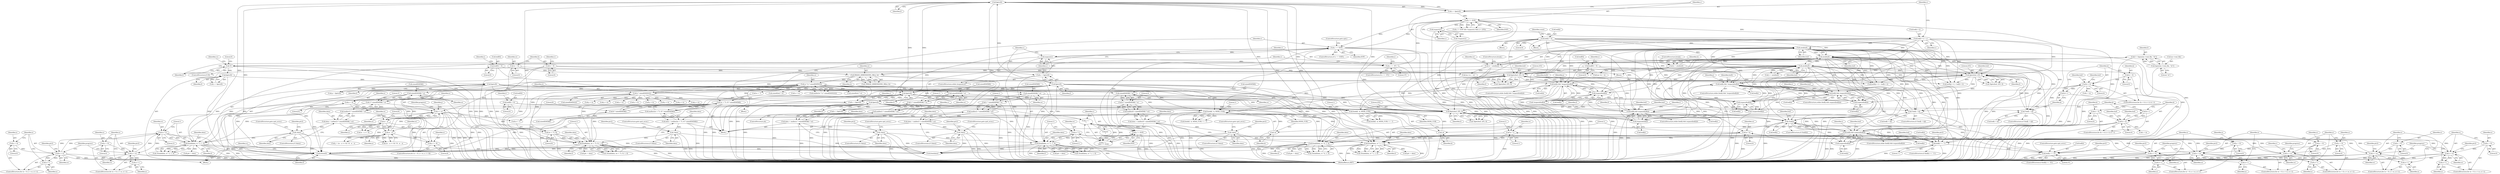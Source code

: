 digraph "0_enlightment_c21beaf1780cf3ca291735ae7d58a3dde63277a2@API" {
"1001766" [label="(Call,fclose(f))"];
"1000864" [label="(Call,fgets(buf, 255, f))"];
"1000309" [label="(Call,atoi(buf))"];
"1000283" [label="(Call,buf[i++] = c)"];
"1000277" [label="(Call,isspace(c))"];
"1000272" [label="(Call,c != EOF)"];
"1000289" [label="(Call,c = fgetc(f))"];
"1000291" [label="(Call,fgetc(f))"];
"1000233" [label="(Call,fgetc(f))"];
"1000255" [label="(Call,fgetc(f))"];
"1000245" [label="(Call,fgetc(f))"];
"1000201" [label="(Call,fgetc(f))"];
"1000192" [label="(Call,fgetc(f))"];
"1000183" [label="(Call,!f)"];
"1000175" [label="(Call,f = fopen(im->real_file, \"rb\"))"];
"1000177" [label="(Call,fopen(im->real_file, \"rb\"))"];
"1000248" [label="(Call,c == '#')"];
"1000241" [label="(Call,isspace(c))"];
"1000236" [label="(Call,c == EOF)"];
"1000231" [label="(Call,c = fgetc(f))"];
"1000261" [label="(Call,c != EOF)"];
"1000258" [label="(Call,c != '\n')"];
"1000253" [label="(Call,c = fgetc(f))"];
"1000243" [label="(Call,c = fgetc(f))"];
"1000315" [label="(Call,atoi(buf))"];
"1000296" [label="(Call,buf[i] = 0)"];
"1000321" [label="(Call,atoi(buf))"];
"1000885" [label="(Call,buf[i] && !isspace(buf[i]))"];
"1000890" [label="(Call,isspace(buf[i]))"];
"1000874" [label="(Call,buf[i] && isspace(buf[i]))"];
"1000878" [label="(Call,isspace(buf[i]))"];
"1000889" [label="(Call,!isspace(buf[i]))"];
"1000846" [label="(Call,!buf[i + k])"];
"1000796" [label="(Call,buf[0] = 0)"];
"1000856" [label="(Call,fseek(f, -k, SEEK_CUR))"];
"1000858" [label="(Call,-k)"];
"1000839" [label="(Call,k < 4)"];
"1000842" [label="(Call,k++)"];
"1000836" [label="(Call,k = 0)"];
"1001324" [label="(Call,fread(data, w * 3, 1, f))"];
"1001304" [label="(Call,!data)"];
"1001294" [label="(Call,data = malloc(3 * sizeof(DATA8) * w))"];
"1001296" [label="(Call,malloc(3 * sizeof(DATA8) * w))"];
"1001297" [label="(Call,3 * sizeof(DATA8) * w)"];
"1001299" [label="(Call,sizeof(DATA8) * w)"];
"1000427" [label="(Call,w * h * sizeof(DATA32))"];
"1000345" [label="(Call,IMAGE_DIMENSIONS_OK(w, h))"];
"1000149" [label="(Call,w = 0)"];
"1000307" [label="(Call,w = atoi(buf))"];
"1000153" [label="(Call,h = 0)"];
"1000313" [label="(Call,h = atoi(buf))"];
"1000429" [label="(Call,h * sizeof(DATA32))"];
"1001326" [label="(Call,w * 3)"];
"1001385" [label="(Call,x < w)"];
"1001382" [label="(Call,x = 0)"];
"1001388" [label="(Call,x++)"];
"1001348" [label="(Call,x < w)"];
"1001351" [label="(Call,x++)"];
"1001345" [label="(Call,x = 0)"];
"1001065" [label="(Call,fread(data, (w + 7) / 8, 1, f))"];
"1001045" [label="(Call,!data)"];
"1001033" [label="(Call,data = malloc((w + 7) / 8 * sizeof(DATA8)))"];
"1001035" [label="(Call,malloc((w + 7) / 8 * sizeof(DATA8)))"];
"1001036" [label="(Call,(w + 7) / 8 * sizeof(DATA8))"];
"1001040" [label="(Call,8 * sizeof(DATA8))"];
"1001067" [label="(Call,(w + 7) / 8)"];
"1001082" [label="(Call,x < w)"];
"1001079" [label="(Call,x = 0)"];
"1001085" [label="(Call,x += 8)"];
"1001098" [label="(Call,w - x)"];
"1001093" [label="(Call,w - x)"];
"1000477" [label="(Call,fgets(buf, 255, f))"];
"1000470" [label="(Call,!buf[i])"];
"1000513" [label="(Call,buf[i] == '0')"];
"1000502" [label="(Call,buf[i] == '1')"];
"1000486" [label="(Call,buf[i] && isspace(buf[i]))"];
"1000490" [label="(Call,isspace(buf[i]))"];
"1000443" [label="(Call,buf[0] = 0)"];
"1001177" [label="(Call,fread(data, w * 1, 1, f))"];
"1001157" [label="(Call,!data)"];
"1001147" [label="(Call,data = malloc(1 * sizeof(DATA8) * w))"];
"1001149" [label="(Call,malloc(1 * sizeof(DATA8) * w))"];
"1001150" [label="(Call,1 * sizeof(DATA8) * w)"];
"1001152" [label="(Call,sizeof(DATA8) * w)"];
"1001179" [label="(Call,w * 1)"];
"1001237" [label="(Call,x < w)"];
"1001240" [label="(Call,x++)"];
"1001234" [label="(Call,x = 0)"];
"1001201" [label="(Call,x < w)"];
"1001198" [label="(Call,x = 0)"];
"1001204" [label="(Call,x++)"];
"1001473" [label="(Call,fread(data, w * 1, 1, f))"];
"1001453" [label="(Call,!data)"];
"1001443" [label="(Call,data = malloc(1 * sizeof(DATA8) * w))"];
"1001445" [label="(Call,malloc(1 * sizeof(DATA8) * w))"];
"1001446" [label="(Call,1 * sizeof(DATA8) * w)"];
"1001448" [label="(Call,sizeof(DATA8) * w)"];
"1001475" [label="(Call,w * 1)"];
"1001488" [label="(Call,x < w)"];
"1001491" [label="(Call,x++)"];
"1001485" [label="(Call,x = 0)"];
"1001616" [label="(Call,fread(data, w * 4, 1, f))"];
"1001596" [label="(Call,!data)"];
"1001586" [label="(Call,data = malloc(4 * sizeof(DATA8) * w))"];
"1001588" [label="(Call,malloc(4 * sizeof(DATA8) * w))"];
"1001589" [label="(Call,4 * sizeof(DATA8) * w)"];
"1001591" [label="(Call,sizeof(DATA8) * w)"];
"1001618" [label="(Call,w * 4)"];
"1001681" [label="(Call,x < w)"];
"1001678" [label="(Call,x = 0)"];
"1001684" [label="(Call,x++)"];
"1001640" [label="(Call,x < w)"];
"1001637" [label="(Call,x = 0)"];
"1001643" [label="(Call,x++)"];
"1000616" [label="(Call,fgets(buf, 255, f))"];
"1000637" [label="(Call,buf[i] && !isspace(buf[i]))"];
"1000626" [label="(Call,buf[i] && isspace(buf[i]))"];
"1000630" [label="(Call,isspace(buf[i]))"];
"1000641" [label="(Call,!isspace(buf[i]))"];
"1000642" [label="(Call,isspace(buf[i]))"];
"1000598" [label="(Call,!buf[i + k])"];
"1000554" [label="(Call,buf[0] = 0)"];
"1000608" [label="(Call,fseek(f, -k, SEEK_CUR))"];
"1000610" [label="(Call,-k)"];
"1000591" [label="(Call,k < 4)"];
"1000588" [label="(Call,k = 0)"];
"1000594" [label="(Call,k++)"];
"1000890" [label="(Call,isspace(buf[i]))"];
"1000896" [label="(Identifier,buf2)"];
"1001057" [label="(Call,y < h)"];
"1000273" [label="(Identifier,c)"];
"1001086" [label="(Identifier,x)"];
"1001245" [label="(Identifier,ptr2)"];
"1001498" [label="(Identifier,r)"];
"1000310" [label="(Identifier,buf)"];
"1001595" [label="(ControlStructure,if (!data))"];
"1000149" [label="(Call,w = 0)"];
"1000843" [label="(Identifier,k)"];
"1000616" [label="(Call,fgets(buf, 255, f))"];
"1000849" [label="(Call,i + k)"];
"1001239" [label="(Identifier,w)"];
"1001485" [label="(Call,x = 0)"];
"1001763" [label="(Call,free(data))"];
"1001597" [label="(Identifier,data)"];
"1001044" [label="(ControlStructure,if (!data))"];
"1000244" [label="(Identifier,c)"];
"1001598" [label="(ControlStructure,goto quit_error;)"];
"1001455" [label="(ControlStructure,goto quit_error;)"];
"1001327" [label="(Identifier,w)"];
"1000190" [label="(Call,c = fgetc(f))"];
"1001770" [label="(MethodReturn,RET)"];
"1000883" [label="(Identifier,i)"];
"1001637" [label="(Call,x = 0)"];
"1001641" [label="(Identifier,x)"];
"1001449" [label="(Call,sizeof(DATA8))"];
"1000201" [label="(Call,fgetc(f))"];
"1001332" [label="(Call,ptr = data)"];
"1000800" [label="(Literal,0)"];
"1001185" [label="(Call,ptr = data)"];
"1000797" [label="(Call,buf[0])"];
"1000193" [label="(Identifier,f)"];
"1001233" [label="(ControlStructure,for (x = 0; x < w; x++))"];
"1001209" [label="(Identifier,ptr2)"];
"1001386" [label="(Identifier,x)"];
"1001236" [label="(Literal,0)"];
"1001347" [label="(Literal,0)"];
"1001075" [label="(Call,ptr = data)"];
"1000242" [label="(Identifier,c)"];
"1001299" [label="(Call,sizeof(DATA8) * w)"];
"1001078" [label="(ControlStructure,for (x = 0; x < w; x += 8))"];
"1001305" [label="(Identifier,data)"];
"1001093" [label="(Call,w - x)"];
"1001326" [label="(Call,w * 3)"];
"1001769" [label="(Identifier,rc)"];
"1000863" [label="(Call,!fgets(buf, 255, f))"];
"1001618" [label="(Call,w * 4)"];
"1001071" [label="(Literal,8)"];
"1000858" [label="(Call,-k)"];
"1001588" [label="(Call,malloc(4 * sizeof(DATA8) * w))"];
"1001202" [label="(Identifier,x)"];
"1001443" [label="(Call,data = malloc(1 * sizeof(DATA8) * w))"];
"1000254" [label="(Identifier,c)"];
"1000233" [label="(Call,fgetc(f))"];
"1001064" [label="(Call,!fread(data, (w + 7) / 8, 1, f))"];
"1001294" [label="(Call,data = malloc(3 * sizeof(DATA8) * w))"];
"1000886" [label="(Call,buf[i])"];
"1000295" [label="(Block,)"];
"1000874" [label="(Call,buf[i] && isspace(buf[i]))"];
"1001615" [label="(Call,!fread(data, w * 4, 1, f))"];
"1000628" [label="(Identifier,buf)"];
"1000841" [label="(Literal,4)"];
"1000316" [label="(Identifier,buf)"];
"1000569" [label="(Call,y < h)"];
"1001037" [label="(Call,w + 7)"];
"1000232" [label="(Identifier,c)"];
"1000607" [label="(Call,fseek(f, -k, SEEK_CUR) == -1)"];
"1001382" [label="(Call,x = 0)"];
"1001487" [label="(Literal,0)"];
"1000846" [label="(Call,!buf[i + k])"];
"1000648" [label="(Identifier,buf2)"];
"1000259" [label="(Identifier,c)"];
"1001234" [label="(Call,x = 0)"];
"1000283" [label="(Call,buf[i++] = c)"];
"1000175" [label="(Call,f = fopen(im->real_file, \"rb\"))"];
"1000346" [label="(Identifier,w)"];
"1000599" [label="(Call,buf[i + k])"];
"1000319" [label="(Call,v = atoi(buf))"];
"1001345" [label="(Call,x = 0)"];
"1000311" [label="(ControlStructure,break;)"];
"1000594" [label="(Call,k++)"];
"1000523" [label="(ControlStructure,goto quit_error;)"];
"1000590" [label="(Literal,0)"];
"1000842" [label="(Call,k++)"];
"1001079" [label="(Call,x = 0)"];
"1001155" [label="(Identifier,w)"];
"1000608" [label="(Call,fseek(f, -k, SEEK_CUR))"];
"1001573" [label="(Identifier,progress)"];
"1000887" [label="(Identifier,buf)"];
"1001684" [label="(Call,x++)"];
"1000289" [label="(Call,c = fgetc(f))"];
"1001451" [label="(Identifier,w)"];
"1000184" [label="(Identifier,f)"];
"1001344" [label="(ControlStructure,for (x = 0; x < w; x++))"];
"1001083" [label="(Identifier,x)"];
"1001589" [label="(Call,4 * sizeof(DATA8) * w)"];
"1000297" [label="(Call,buf[i])"];
"1001087" [label="(Literal,8)"];
"1001204" [label="(Call,x++)"];
"1000430" [label="(Identifier,h)"];
"1001356" [label="(Identifier,ptr2)"];
"1000308" [label="(Identifier,w)"];
"1001682" [label="(Identifier,x)"];
"1000554" [label="(Call,buf[0] = 0)"];
"1000443" [label="(Call,buf[0] = 0)"];
"1001592" [label="(Call,sizeof(DATA8))"];
"1000487" [label="(Call,buf[i])"];
"1000611" [label="(Identifier,k)"];
"1001683" [label="(Identifier,w)"];
"1001183" [label="(Identifier,f)"];
"1000276" [label="(Call,!isspace(c))"];
"1000284" [label="(Call,buf[i++])"];
"1001445" [label="(Call,malloc(1 * sizeof(DATA8) * w))"];
"1000873" [label="(ControlStructure,while (buf[i] && isspace(buf[i])))"];
"1000601" [label="(Call,i + k)"];
"1001295" [label="(Identifier,data)"];
"1001303" [label="(ControlStructure,if (!data))"];
"1001388" [label="(Call,x++)"];
"1000490" [label="(Call,isspace(buf[i]))"];
"1000245" [label="(Call,fgetc(f))"];
"1000646" [label="(Call,buf2[j++] = buf[i++])"];
"1000835" [label="(ControlStructure,for (k = 0; k < 4; k++))"];
"1001622" [label="(Identifier,f)"];
"1001346" [label="(Identifier,x)"];
"1000258" [label="(Call,c != '\n')"];
"1001349" [label="(Identifier,x)"];
"1001644" [label="(Identifier,x)"];
"1000637" [label="(Call,buf[i] && !isspace(buf[i]))"];
"1001049" [label="(Identifier,ptr2)"];
"1000837" [label="(Identifier,k)"];
"1000246" [label="(Identifier,f)"];
"1000178" [label="(Call,im->real_file)"];
"1001096" [label="(Literal,8)"];
"1000271" [label="(Call,c != EOF && !isspace(c) && (i < 255))"];
"1000612" [label="(Identifier,SEEK_CUR)"];
"1000338" [label="(Call,im->h = h)"];
"1001444" [label="(Identifier,data)"];
"1000300" [label="(Literal,0)"];
"1000449" [label="(Identifier,i)"];
"1000845" [label="(ControlStructure,if (!buf[i + k]))"];
"1000261" [label="(Call,c != EOF)"];
"1000455" [label="(Call,y < h)"];
"1001156" [label="(ControlStructure,if (!data))"];
"1000875" [label="(Call,buf[i])"];
"1001099" [label="(Identifier,w)"];
"1000593" [label="(Literal,4)"];
"1000296" [label="(Call,buf[i] = 0)"];
"1001094" [label="(Identifier,w)"];
"1001680" [label="(Literal,0)"];
"1000429" [label="(Call,h * sizeof(DATA32))"];
"1001616" [label="(Call,fread(data, w * 4, 1, f))"];
"1001636" [label="(ControlStructure,for (x = 0; x < w; x++))"];
"1001169" [label="(Call,y < h)"];
"1001383" [label="(Identifier,x)"];
"1000796" [label="(Call,buf[0] = 0)"];
"1001619" [label="(Identifier,w)"];
"1000134" [label="(Block,)"];
"1001035" [label="(Call,malloc((w + 7) / 8 * sizeof(DATA8)))"];
"1000591" [label="(Call,k < 4)"];
"1000502" [label="(Call,buf[i] == '1')"];
"1000234" [label="(Identifier,f)"];
"1001389" [label="(Identifier,x)"];
"1001240" [label="(Call,x++)"];
"1000485" [label="(ControlStructure,while (buf[i] && isspace(buf[i])))"];
"1001323" [label="(Call,!fread(data, w * 3, 1, f))"];
"1000288" [label="(Identifier,c)"];
"1000514" [label="(Call,buf[i])"];
"1001098" [label="(Call,w - x)"];
"1000840" [label="(Identifier,k)"];
"1001153" [label="(Call,sizeof(DATA8))"];
"1001475" [label="(Call,w * 1)"];
"1000859" [label="(Identifier,k)"];
"1000615" [label="(Call,!fgets(buf, 255, f))"];
"1000625" [label="(ControlStructure,while (buf[i] && isspace(buf[i])))"];
"1001481" [label="(Call,ptr = data)"];
"1001328" [label="(Literal,3)"];
"1000471" [label="(Call,buf[i])"];
"1001134" [label="(Identifier,progress)"];
"1001068" [label="(Call,w + 7)"];
"1001621" [label="(Literal,1)"];
"1000150" [label="(Identifier,w)"];
"1001681" [label="(Call,x < w)"];
"1001465" [label="(Call,y < h)"];
"1001302" [label="(Identifier,w)"];
"1001297" [label="(Call,3 * sizeof(DATA8) * w)"];
"1000255" [label="(Call,fgetc(f))"];
"1001150" [label="(Call,1 * sizeof(DATA8) * w)"];
"1000630" [label="(Call,isspace(buf[i]))"];
"1000231" [label="(Call,c = fgetc(f))"];
"1000158" [label="(Identifier,v)"];
"1001591" [label="(Call,sizeof(DATA8) * w)"];
"1001237" [label="(Call,x < w)"];
"1000635" [label="(Identifier,i)"];
"1000506" [label="(Literal,'1')"];
"1001178" [label="(Identifier,data)"];
"1000262" [label="(Identifier,c)"];
"1001046" [label="(Identifier,data)"];
"1000517" [label="(Literal,'0')"];
"1000476" [label="(Call,!fgets(buf, 255, f))"];
"1001152" [label="(Call,sizeof(DATA8) * w)"];
"1000889" [label="(Call,!isspace(buf[i]))"];
"1000313" [label="(Call,h = atoi(buf))"];
"1000282" [label="(Block,)"];
"1001474" [label="(Identifier,data)"];
"1001199" [label="(Identifier,x)"];
"1000619" [label="(Identifier,f)"];
"1001177" [label="(Call,fread(data, w * 1, 1, f))"];
"1000788" [label="(Call,sizeof(int) * w)"];
"1000491" [label="(Call,buf[i])"];
"1000641" [label="(Call,!isspace(buf[i]))"];
"1000151" [label="(Literal,0)"];
"1001486" [label="(Identifier,x)"];
"1001151" [label="(Literal,1)"];
"1001734" [label="(Identifier,progress)"];
"1001316" [label="(Call,y < h)"];
"1000836" [label="(Call,k = 0)"];
"1001081" [label="(Literal,0)"];
"1000618" [label="(Literal,255)"];
"1000643" [label="(Call,buf[i])"];
"1000838" [label="(Literal,0)"];
"1000588" [label="(Call,k = 0)"];
"1001041" [label="(Literal,8)"];
"1000292" [label="(Identifier,f)"];
"1000848" [label="(Identifier,buf)"];
"1001430" [label="(Identifier,progress)"];
"1000250" [label="(Literal,'#')"];
"1000614" [label="(Literal,1)"];
"1000592" [label="(Identifier,k)"];
"1000503" [label="(Call,buf[i])"];
"1001238" [label="(Identifier,x)"];
"1001147" [label="(Call,data = malloc(1 * sizeof(DATA8) * w))"];
"1001479" [label="(Identifier,f)"];
"1000252" [label="(ControlStructure,do)"];
"1000230" [label="(Block,)"];
"1000486" [label="(Call,buf[i] && isspace(buf[i]))"];
"1001296" [label="(Call,malloc(3 * sizeof(DATA8) * w))"];
"1001159" [label="(ControlStructure,goto quit_error;)"];
"1001587" [label="(Identifier,data)"];
"1000631" [label="(Call,buf[i])"];
"1000317" [label="(ControlStructure,break;)"];
"1000811" [label="(Call,y < h)"];
"1000427" [label="(Call,w * h * sizeof(DATA32))"];
"1000253" [label="(Call,c = fgetc(f))"];
"1001203" [label="(Identifier,w)"];
"1000656" [label="(Identifier,j)"];
"1001492" [label="(Identifier,x)"];
"1000235" [label="(ControlStructure,if (c == EOF))"];
"1000867" [label="(Identifier,f)"];
"1001158" [label="(Identifier,data)"];
"1000307" [label="(Call,w = atoi(buf))"];
"1001092" [label="(Call,w - x >= 8)"];
"1000291" [label="(Call,fgetc(f))"];
"1001352" [label="(Identifier,x)"];
"1001639" [label="(Literal,0)"];
"1001235" [label="(Identifier,x)"];
"1001176" [label="(Call,!fread(data, w * 1, 1, f))"];
"1000802" [label="(Identifier,i)"];
"1001085" [label="(Call,x += 8)"];
"1001200" [label="(Literal,0)"];
"1000891" [label="(Call,buf[i])"];
"1001036" [label="(Call,(w + 7) / 8 * sizeof(DATA8))"];
"1000598" [label="(Call,!buf[i + k])"];
"1000155" [label="(Literal,0)"];
"1001488" [label="(Call,x < w)"];
"1000302" [label="(Identifier,count)"];
"1000186" [label="(Literal,0)"];
"1000857" [label="(Identifier,f)"];
"1001205" [label="(Identifier,x)"];
"1000513" [label="(Call,buf[i] == '0')"];
"1001198" [label="(Call,x = 0)"];
"1001149" [label="(Call,malloc(1 * sizeof(DATA8) * w))"];
"1000642" [label="(Call,isspace(buf[i]))"];
"1000248" [label="(Call,c == '#')"];
"1000465" [label="(Call,x < w)"];
"1000520" [label="(Identifier,ptr2)"];
"1001090" [label="(Identifier,j)"];
"1001685" [label="(Identifier,x)"];
"1001329" [label="(Literal,1)"];
"1000154" [label="(Identifier,h)"];
"1000315" [label="(Call,atoi(buf))"];
"1001638" [label="(Identifier,x)"];
"1000241" [label="(Call,isspace(c))"];
"1001454" [label="(Identifier,data)"];
"1000847" [label="(Call,buf[i + k])"];
"1001348" [label="(Call,x < w)"];
"1001308" [label="(Identifier,ptr2)"];
"1000428" [label="(Identifier,w)"];
"1001476" [label="(Identifier,w)"];
"1001477" [label="(Literal,1)"];
"1000638" [label="(Call,buf[i])"];
"1001306" [label="(ControlStructure,goto quit_error;)"];
"1001642" [label="(Identifier,w)"];
"1001095" [label="(Identifier,x)"];
"1000247" [label="(ControlStructure,if (c == '#'))"];
"1001148" [label="(Identifier,data)"];
"1000431" [label="(Call,sizeof(DATA32))"];
"1001157" [label="(Call,!data)"];
"1001181" [label="(Literal,1)"];
"1001300" [label="(Call,sizeof(DATA8))"];
"1000277" [label="(Call,isspace(c))"];
"1001084" [label="(Identifier,w)"];
"1000345" [label="(Call,IMAGE_DIMENSIONS_OK(w, h))"];
"1001457" [label="(Identifier,ptr2)"];
"1000290" [label="(Identifier,c)"];
"1000314" [label="(Identifier,h)"];
"1001073" [label="(Identifier,f)"];
"1000904" [label="(Identifier,j)"];
"1000240" [label="(ControlStructure,while (isspace(c)))"];
"1000876" [label="(Identifier,buf)"];
"1001643" [label="(Call,x++)"];
"1000347" [label="(Identifier,h)"];
"1000856" [label="(Call,fseek(f, -k, SEEK_CUR))"];
"1000879" [label="(Call,buf[i])"];
"1001042" [label="(Call,sizeof(DATA8))"];
"1000278" [label="(Identifier,c)"];
"1001594" [label="(Identifier,w)"];
"1000839" [label="(Call,k < 4)"];
"1001330" [label="(Identifier,f)"];
"1000617" [label="(Identifier,buf)"];
"1000153" [label="(Call,h = 0)"];
"1001072" [label="(Literal,1)"];
"1001281" [label="(Identifier,progress)"];
"1001586" [label="(Call,data = malloc(4 * sizeof(DATA8) * w))"];
"1001180" [label="(Identifier,w)"];
"1000469" [label="(ControlStructure,if (!buf[i]))"];
"1001473" [label="(Call,fread(data, w * 1, 1, f))"];
"1000256" [label="(Identifier,f)"];
"1000188" [label="(Identifier,rc)"];
"1001446" [label="(Call,1 * sizeof(DATA8) * w)"];
"1001448" [label="(Call,sizeof(DATA8) * w)"];
"1000441" [label="(Block,)"];
"1001047" [label="(ControlStructure,goto quit_error;)"];
"1000589" [label="(Identifier,k)"];
"1000509" [label="(Identifier,ptr2)"];
"1000488" [label="(Identifier,buf)"];
"1000243" [label="(Call,c = fgetc(f))"];
"1000610" [label="(Call,-k)"];
"1000478" [label="(Identifier,buf)"];
"1001447" [label="(Literal,1)"];
"1000426" [label="(Call,malloc(w * h * sizeof(DATA32)))"];
"1001452" [label="(ControlStructure,if (!data))"];
"1000862" [label="(Literal,1)"];
"1001161" [label="(Identifier,ptr2)"];
"1001393" [label="(Identifier,ptr2)"];
"1000636" [label="(ControlStructure,while (buf[i] && !isspace(buf[i])))"];
"1001067" [label="(Call,(w + 7) / 8)"];
"1001624" [label="(Call,ptr = data)"];
"1001387" [label="(Identifier,w)"];
"1001617" [label="(Identifier,data)"];
"1000885" [label="(Call,buf[i] && !isspace(buf[i]))"];
"1000480" [label="(Identifier,f)"];
"1001241" [label="(Identifier,x)"];
"1000587" [label="(ControlStructure,for (k = 0; k < 4; k++))"];
"1001324" [label="(Call,fread(data, w * 3, 1, f))"];
"1001066" [label="(Identifier,data)"];
"1001677" [label="(ControlStructure,for (x = 0; x < w; x++))"];
"1000260" [label="(Literal,'\n')"];
"1000447" [label="(Literal,0)"];
"1001679" [label="(Identifier,x)"];
"1001385" [label="(Call,x < w)"];
"1000878" [label="(Call,isspace(buf[i]))"];
"1001179" [label="(Call,w * 1)"];
"1000239" [label="(ControlStructure,goto quit;)"];
"1000639" [label="(Identifier,buf)"];
"1001491" [label="(Call,x++)"];
"1001384" [label="(Literal,0)"];
"1000609" [label="(Identifier,f)"];
"1000272" [label="(Call,c != EOF)"];
"1000546" [label="(Call,sizeof(int) * w)"];
"1001472" [label="(Call,!fread(data, w * 1, 1, f))"];
"1001640" [label="(Call,x < w)"];
"1001600" [label="(Identifier,ptr2)"];
"1001489" [label="(Identifier,x)"];
"1000884" [label="(ControlStructure,while (buf[i] && !isspace(buf[i])))"];
"1001089" [label="(Call,j = (w - x >= 8) ? 8 : w - x)"];
"1000501" [label="(ControlStructure,if (buf[i] == '1'))"];
"1001596" [label="(Call,!data)"];
"1000274" [label="(Identifier,EOF)"];
"1001065" [label="(Call,fread(data, (w + 7) / 8, 1, f))"];
"1000309" [label="(Call,atoi(buf))"];
"1000515" [label="(Identifier,buf)"];
"1000238" [label="(Identifier,EOF)"];
"1001689" [label="(Identifier,ptr2)"];
"1000181" [label="(Literal,\"rb\")"];
"1000597" [label="(ControlStructure,if (!buf[i + k]))"];
"1001350" [label="(Identifier,w)"];
"1000199" [label="(Call,p = fgetc(f))"];
"1001490" [label="(Identifier,w)"];
"1000627" [label="(Call,buf[i])"];
"1000177" [label="(Call,fopen(im->real_file, \"rb\"))"];
"1001091" [label="(Call,(w - x >= 8) ? 8 : w - x)"];
"1001381" [label="(ControlStructure,for (x = 0; x < w; x++))"];
"1000237" [label="(Identifier,c)"];
"1000176" [label="(Identifier,f)"];
"1000595" [label="(Identifier,k)"];
"1001100" [label="(Identifier,x)"];
"1001040" [label="(Call,8 * sizeof(DATA8))"];
"1001351" [label="(Call,x++)"];
"1000866" [label="(Literal,255)"];
"1000236" [label="(Call,c == EOF)"];
"1000321" [label="(Call,atoi(buf))"];
"1001045" [label="(Call,!data)"];
"1000479" [label="(Literal,255)"];
"1001034" [label="(Identifier,data)"];
"1001080" [label="(Identifier,x)"];
"1000560" [label="(Identifier,i)"];
"1001082" [label="(Call,x < w)"];
"1001620" [label="(Literal,4)"];
"1000558" [label="(Literal,0)"];
"1000344" [label="(Call,!IMAGE_DIMENSIONS_OK(w, h))"];
"1000894" [label="(Call,buf2[j++] = buf[i++])"];
"1001766" [label="(Call,fclose(f))"];
"1000322" [label="(Identifier,buf)"];
"1001608" [label="(Call,y < h)"];
"1000498" [label="(Identifier,buf)"];
"1000444" [label="(Call,buf[0])"];
"1000202" [label="(Identifier,f)"];
"1000192" [label="(Call,fgetc(f))"];
"1000860" [label="(Identifier,SEEK_CUR)"];
"1000855" [label="(Call,fseek(f, -k, SEEK_CUR) == -1)"];
"1000268" [label="(Identifier,i)"];
"1001590" [label="(Literal,4)"];
"1001648" [label="(Identifier,ptr2)"];
"1001325" [label="(Identifier,data)"];
"1000257" [label="(Call,c != '\n' && c != EOF)"];
"1000512" [label="(ControlStructure,if (buf[i] == '0'))"];
"1000333" [label="(Call,im->w = w)"];
"1001453" [label="(Call,!data)"];
"1001484" [label="(ControlStructure,for (x = 0; x < w; x++))"];
"1000864" [label="(Call,fgets(buf, 255, f))"];
"1000183" [label="(Call,!f)"];
"1000263" [label="(Identifier,EOF)"];
"1001201" [label="(Call,x < w)"];
"1000249" [label="(Identifier,c)"];
"1000600" [label="(Identifier,buf)"];
"1000477" [label="(Call,fgets(buf, 255, f))"];
"1001182" [label="(Literal,1)"];
"1001197" [label="(ControlStructure,for (x = 0; x < w; x++))"];
"1000182" [label="(ControlStructure,if (!f))"];
"1001298" [label="(Literal,3)"];
"1000495" [label="(Identifier,i)"];
"1001478" [label="(Literal,1)"];
"1000865" [label="(Identifier,buf)"];
"1001033" [label="(Call,data = malloc((w + 7) / 8 * sizeof(DATA8)))"];
"1001304" [label="(Call,!data)"];
"1000470" [label="(Call,!buf[i])"];
"1001678" [label="(Call,x = 0)"];
"1001767" [label="(Identifier,f)"];
"1000626" [label="(Call,buf[i] && isspace(buf[i]))"];
"1000555" [label="(Call,buf[0])"];
"1000305" [label="(Block,)"];
"1001766" -> "1000134"  [label="AST: "];
"1001766" -> "1001767"  [label="CFG: "];
"1001767" -> "1001766"  [label="AST: "];
"1001769" -> "1001766"  [label="CFG: "];
"1001766" -> "1001770"  [label="DDG: "];
"1001766" -> "1001770"  [label="DDG: "];
"1000864" -> "1001766"  [label="DDG: "];
"1000856" -> "1001766"  [label="DDG: "];
"1000291" -> "1001766"  [label="DDG: "];
"1001324" -> "1001766"  [label="DDG: "];
"1001065" -> "1001766"  [label="DDG: "];
"1000477" -> "1001766"  [label="DDG: "];
"1001177" -> "1001766"  [label="DDG: "];
"1001473" -> "1001766"  [label="DDG: "];
"1000233" -> "1001766"  [label="DDG: "];
"1000245" -> "1001766"  [label="DDG: "];
"1001616" -> "1001766"  [label="DDG: "];
"1000201" -> "1001766"  [label="DDG: "];
"1000616" -> "1001766"  [label="DDG: "];
"1000192" -> "1001766"  [label="DDG: "];
"1000608" -> "1001766"  [label="DDG: "];
"1000255" -> "1001766"  [label="DDG: "];
"1000864" -> "1000863"  [label="AST: "];
"1000864" -> "1000867"  [label="CFG: "];
"1000865" -> "1000864"  [label="AST: "];
"1000866" -> "1000864"  [label="AST: "];
"1000867" -> "1000864"  [label="AST: "];
"1000863" -> "1000864"  [label="CFG: "];
"1000864" -> "1001770"  [label="DDG: "];
"1000864" -> "1000846"  [label="DDG: "];
"1000864" -> "1000856"  [label="DDG: "];
"1000864" -> "1000863"  [label="DDG: "];
"1000864" -> "1000863"  [label="DDG: "];
"1000864" -> "1000863"  [label="DDG: "];
"1000309" -> "1000864"  [label="DDG: "];
"1000283" -> "1000864"  [label="DDG: "];
"1000315" -> "1000864"  [label="DDG: "];
"1000885" -> "1000864"  [label="DDG: "];
"1000296" -> "1000864"  [label="DDG: "];
"1000321" -> "1000864"  [label="DDG: "];
"1000846" -> "1000864"  [label="DDG: "];
"1000796" -> "1000864"  [label="DDG: "];
"1000856" -> "1000864"  [label="DDG: "];
"1000864" -> "1000874"  [label="DDG: "];
"1000864" -> "1000878"  [label="DDG: "];
"1000864" -> "1000885"  [label="DDG: "];
"1000864" -> "1000890"  [label="DDG: "];
"1000864" -> "1000894"  [label="DDG: "];
"1000309" -> "1000307"  [label="AST: "];
"1000309" -> "1000310"  [label="CFG: "];
"1000310" -> "1000309"  [label="AST: "];
"1000307" -> "1000309"  [label="CFG: "];
"1000309" -> "1001770"  [label="DDG: "];
"1000309" -> "1000307"  [label="DDG: "];
"1000283" -> "1000309"  [label="DDG: "];
"1000315" -> "1000309"  [label="DDG: "];
"1000296" -> "1000309"  [label="DDG: "];
"1000321" -> "1000309"  [label="DDG: "];
"1000309" -> "1000315"  [label="DDG: "];
"1000309" -> "1000321"  [label="DDG: "];
"1000309" -> "1000470"  [label="DDG: "];
"1000309" -> "1000477"  [label="DDG: "];
"1000309" -> "1000486"  [label="DDG: "];
"1000309" -> "1000490"  [label="DDG: "];
"1000309" -> "1000502"  [label="DDG: "];
"1000309" -> "1000513"  [label="DDG: "];
"1000309" -> "1000598"  [label="DDG: "];
"1000309" -> "1000616"  [label="DDG: "];
"1000309" -> "1000626"  [label="DDG: "];
"1000309" -> "1000630"  [label="DDG: "];
"1000309" -> "1000637"  [label="DDG: "];
"1000309" -> "1000642"  [label="DDG: "];
"1000309" -> "1000646"  [label="DDG: "];
"1000309" -> "1000846"  [label="DDG: "];
"1000309" -> "1000874"  [label="DDG: "];
"1000309" -> "1000878"  [label="DDG: "];
"1000309" -> "1000885"  [label="DDG: "];
"1000309" -> "1000890"  [label="DDG: "];
"1000309" -> "1000894"  [label="DDG: "];
"1000283" -> "1000282"  [label="AST: "];
"1000283" -> "1000288"  [label="CFG: "];
"1000284" -> "1000283"  [label="AST: "];
"1000288" -> "1000283"  [label="AST: "];
"1000290" -> "1000283"  [label="CFG: "];
"1000283" -> "1001770"  [label="DDG: "];
"1000277" -> "1000283"  [label="DDG: "];
"1000272" -> "1000283"  [label="DDG: "];
"1000283" -> "1000315"  [label="DDG: "];
"1000283" -> "1000321"  [label="DDG: "];
"1000283" -> "1000477"  [label="DDG: "];
"1000283" -> "1000616"  [label="DDG: "];
"1000283" -> "1000646"  [label="DDG: "];
"1000283" -> "1000894"  [label="DDG: "];
"1000277" -> "1000276"  [label="AST: "];
"1000277" -> "1000278"  [label="CFG: "];
"1000278" -> "1000277"  [label="AST: "];
"1000276" -> "1000277"  [label="CFG: "];
"1000277" -> "1001770"  [label="DDG: "];
"1000277" -> "1000276"  [label="DDG: "];
"1000272" -> "1000277"  [label="DDG: "];
"1000272" -> "1000271"  [label="AST: "];
"1000272" -> "1000274"  [label="CFG: "];
"1000273" -> "1000272"  [label="AST: "];
"1000274" -> "1000272"  [label="AST: "];
"1000278" -> "1000272"  [label="CFG: "];
"1000271" -> "1000272"  [label="CFG: "];
"1000272" -> "1001770"  [label="DDG: "];
"1000272" -> "1001770"  [label="DDG: "];
"1000272" -> "1000236"  [label="DDG: "];
"1000272" -> "1000271"  [label="DDG: "];
"1000272" -> "1000271"  [label="DDG: "];
"1000289" -> "1000272"  [label="DDG: "];
"1000248" -> "1000272"  [label="DDG: "];
"1000236" -> "1000272"  [label="DDG: "];
"1000289" -> "1000282"  [label="AST: "];
"1000289" -> "1000291"  [label="CFG: "];
"1000290" -> "1000289"  [label="AST: "];
"1000291" -> "1000289"  [label="AST: "];
"1000273" -> "1000289"  [label="CFG: "];
"1000289" -> "1001770"  [label="DDG: "];
"1000291" -> "1000289"  [label="DDG: "];
"1000291" -> "1000292"  [label="CFG: "];
"1000292" -> "1000291"  [label="AST: "];
"1000291" -> "1000233"  [label="DDG: "];
"1000233" -> "1000291"  [label="DDG: "];
"1000245" -> "1000291"  [label="DDG: "];
"1000291" -> "1000477"  [label="DDG: "];
"1000291" -> "1000608"  [label="DDG: "];
"1000291" -> "1000856"  [label="DDG: "];
"1000291" -> "1001065"  [label="DDG: "];
"1000291" -> "1001177"  [label="DDG: "];
"1000291" -> "1001324"  [label="DDG: "];
"1000291" -> "1001473"  [label="DDG: "];
"1000291" -> "1001616"  [label="DDG: "];
"1000233" -> "1000231"  [label="AST: "];
"1000233" -> "1000234"  [label="CFG: "];
"1000234" -> "1000233"  [label="AST: "];
"1000231" -> "1000233"  [label="CFG: "];
"1000233" -> "1000231"  [label="DDG: "];
"1000255" -> "1000233"  [label="DDG: "];
"1000245" -> "1000233"  [label="DDG: "];
"1000201" -> "1000233"  [label="DDG: "];
"1000233" -> "1000245"  [label="DDG: "];
"1000233" -> "1000255"  [label="DDG: "];
"1000233" -> "1000477"  [label="DDG: "];
"1000233" -> "1000608"  [label="DDG: "];
"1000233" -> "1000856"  [label="DDG: "];
"1000233" -> "1001065"  [label="DDG: "];
"1000233" -> "1001177"  [label="DDG: "];
"1000233" -> "1001324"  [label="DDG: "];
"1000233" -> "1001473"  [label="DDG: "];
"1000233" -> "1001616"  [label="DDG: "];
"1000255" -> "1000253"  [label="AST: "];
"1000255" -> "1000256"  [label="CFG: "];
"1000256" -> "1000255"  [label="AST: "];
"1000253" -> "1000255"  [label="CFG: "];
"1000255" -> "1000253"  [label="DDG: "];
"1000245" -> "1000255"  [label="DDG: "];
"1000255" -> "1000477"  [label="DDG: "];
"1000255" -> "1000608"  [label="DDG: "];
"1000255" -> "1000856"  [label="DDG: "];
"1000255" -> "1001065"  [label="DDG: "];
"1000255" -> "1001177"  [label="DDG: "];
"1000255" -> "1001324"  [label="DDG: "];
"1000255" -> "1001473"  [label="DDG: "];
"1000255" -> "1001616"  [label="DDG: "];
"1000245" -> "1000243"  [label="AST: "];
"1000245" -> "1000246"  [label="CFG: "];
"1000246" -> "1000245"  [label="AST: "];
"1000243" -> "1000245"  [label="CFG: "];
"1000245" -> "1000243"  [label="DDG: "];
"1000245" -> "1000477"  [label="DDG: "];
"1000245" -> "1000608"  [label="DDG: "];
"1000245" -> "1000856"  [label="DDG: "];
"1000245" -> "1001065"  [label="DDG: "];
"1000245" -> "1001177"  [label="DDG: "];
"1000245" -> "1001324"  [label="DDG: "];
"1000245" -> "1001473"  [label="DDG: "];
"1000245" -> "1001616"  [label="DDG: "];
"1000201" -> "1000199"  [label="AST: "];
"1000201" -> "1000202"  [label="CFG: "];
"1000202" -> "1000201"  [label="AST: "];
"1000199" -> "1000201"  [label="CFG: "];
"1000201" -> "1000199"  [label="DDG: "];
"1000192" -> "1000201"  [label="DDG: "];
"1000201" -> "1000477"  [label="DDG: "];
"1000201" -> "1000608"  [label="DDG: "];
"1000201" -> "1000856"  [label="DDG: "];
"1000201" -> "1001065"  [label="DDG: "];
"1000201" -> "1001177"  [label="DDG: "];
"1000201" -> "1001324"  [label="DDG: "];
"1000201" -> "1001473"  [label="DDG: "];
"1000201" -> "1001616"  [label="DDG: "];
"1000192" -> "1000190"  [label="AST: "];
"1000192" -> "1000193"  [label="CFG: "];
"1000193" -> "1000192"  [label="AST: "];
"1000190" -> "1000192"  [label="CFG: "];
"1000192" -> "1000190"  [label="DDG: "];
"1000183" -> "1000192"  [label="DDG: "];
"1000183" -> "1000182"  [label="AST: "];
"1000183" -> "1000184"  [label="CFG: "];
"1000184" -> "1000183"  [label="AST: "];
"1000186" -> "1000183"  [label="CFG: "];
"1000188" -> "1000183"  [label="CFG: "];
"1000183" -> "1001770"  [label="DDG: "];
"1000183" -> "1001770"  [label="DDG: "];
"1000175" -> "1000183"  [label="DDG: "];
"1000175" -> "1000134"  [label="AST: "];
"1000175" -> "1000177"  [label="CFG: "];
"1000176" -> "1000175"  [label="AST: "];
"1000177" -> "1000175"  [label="AST: "];
"1000184" -> "1000175"  [label="CFG: "];
"1000175" -> "1001770"  [label="DDG: "];
"1000177" -> "1000175"  [label="DDG: "];
"1000177" -> "1000175"  [label="DDG: "];
"1000177" -> "1000181"  [label="CFG: "];
"1000178" -> "1000177"  [label="AST: "];
"1000181" -> "1000177"  [label="AST: "];
"1000177" -> "1001770"  [label="DDG: "];
"1000248" -> "1000247"  [label="AST: "];
"1000248" -> "1000250"  [label="CFG: "];
"1000249" -> "1000248"  [label="AST: "];
"1000250" -> "1000248"  [label="AST: "];
"1000254" -> "1000248"  [label="CFG: "];
"1000268" -> "1000248"  [label="CFG: "];
"1000248" -> "1001770"  [label="DDG: "];
"1000241" -> "1000248"  [label="DDG: "];
"1000241" -> "1000240"  [label="AST: "];
"1000241" -> "1000242"  [label="CFG: "];
"1000242" -> "1000241"  [label="AST: "];
"1000244" -> "1000241"  [label="CFG: "];
"1000249" -> "1000241"  [label="CFG: "];
"1000241" -> "1001770"  [label="DDG: "];
"1000236" -> "1000241"  [label="DDG: "];
"1000243" -> "1000241"  [label="DDG: "];
"1000236" -> "1000235"  [label="AST: "];
"1000236" -> "1000238"  [label="CFG: "];
"1000237" -> "1000236"  [label="AST: "];
"1000238" -> "1000236"  [label="AST: "];
"1000239" -> "1000236"  [label="CFG: "];
"1000242" -> "1000236"  [label="CFG: "];
"1000236" -> "1001770"  [label="DDG: "];
"1000236" -> "1001770"  [label="DDG: "];
"1000236" -> "1001770"  [label="DDG: "];
"1000231" -> "1000236"  [label="DDG: "];
"1000261" -> "1000236"  [label="DDG: "];
"1000236" -> "1000261"  [label="DDG: "];
"1000231" -> "1000230"  [label="AST: "];
"1000232" -> "1000231"  [label="AST: "];
"1000237" -> "1000231"  [label="CFG: "];
"1000231" -> "1001770"  [label="DDG: "];
"1000261" -> "1000257"  [label="AST: "];
"1000261" -> "1000263"  [label="CFG: "];
"1000262" -> "1000261"  [label="AST: "];
"1000263" -> "1000261"  [label="AST: "];
"1000257" -> "1000261"  [label="CFG: "];
"1000261" -> "1001770"  [label="DDG: "];
"1000261" -> "1001770"  [label="DDG: "];
"1000261" -> "1000257"  [label="DDG: "];
"1000261" -> "1000257"  [label="DDG: "];
"1000258" -> "1000261"  [label="DDG: "];
"1000258" -> "1000257"  [label="AST: "];
"1000258" -> "1000260"  [label="CFG: "];
"1000259" -> "1000258"  [label="AST: "];
"1000260" -> "1000258"  [label="AST: "];
"1000262" -> "1000258"  [label="CFG: "];
"1000257" -> "1000258"  [label="CFG: "];
"1000258" -> "1001770"  [label="DDG: "];
"1000258" -> "1000257"  [label="DDG: "];
"1000258" -> "1000257"  [label="DDG: "];
"1000253" -> "1000258"  [label="DDG: "];
"1000253" -> "1000252"  [label="AST: "];
"1000254" -> "1000253"  [label="AST: "];
"1000259" -> "1000253"  [label="CFG: "];
"1000253" -> "1001770"  [label="DDG: "];
"1000243" -> "1000240"  [label="AST: "];
"1000244" -> "1000243"  [label="AST: "];
"1000242" -> "1000243"  [label="CFG: "];
"1000243" -> "1001770"  [label="DDG: "];
"1000315" -> "1000313"  [label="AST: "];
"1000315" -> "1000316"  [label="CFG: "];
"1000316" -> "1000315"  [label="AST: "];
"1000313" -> "1000315"  [label="CFG: "];
"1000315" -> "1001770"  [label="DDG: "];
"1000315" -> "1000313"  [label="DDG: "];
"1000296" -> "1000315"  [label="DDG: "];
"1000321" -> "1000315"  [label="DDG: "];
"1000315" -> "1000321"  [label="DDG: "];
"1000315" -> "1000470"  [label="DDG: "];
"1000315" -> "1000477"  [label="DDG: "];
"1000315" -> "1000486"  [label="DDG: "];
"1000315" -> "1000490"  [label="DDG: "];
"1000315" -> "1000502"  [label="DDG: "];
"1000315" -> "1000513"  [label="DDG: "];
"1000315" -> "1000598"  [label="DDG: "];
"1000315" -> "1000616"  [label="DDG: "];
"1000315" -> "1000626"  [label="DDG: "];
"1000315" -> "1000630"  [label="DDG: "];
"1000315" -> "1000637"  [label="DDG: "];
"1000315" -> "1000642"  [label="DDG: "];
"1000315" -> "1000646"  [label="DDG: "];
"1000315" -> "1000846"  [label="DDG: "];
"1000315" -> "1000874"  [label="DDG: "];
"1000315" -> "1000878"  [label="DDG: "];
"1000315" -> "1000885"  [label="DDG: "];
"1000315" -> "1000890"  [label="DDG: "];
"1000315" -> "1000894"  [label="DDG: "];
"1000296" -> "1000295"  [label="AST: "];
"1000296" -> "1000300"  [label="CFG: "];
"1000297" -> "1000296"  [label="AST: "];
"1000300" -> "1000296"  [label="AST: "];
"1000302" -> "1000296"  [label="CFG: "];
"1000296" -> "1001770"  [label="DDG: "];
"1000296" -> "1000321"  [label="DDG: "];
"1000296" -> "1000470"  [label="DDG: "];
"1000296" -> "1000616"  [label="DDG: "];
"1000296" -> "1000626"  [label="DDG: "];
"1000296" -> "1000630"  [label="DDG: "];
"1000296" -> "1000874"  [label="DDG: "];
"1000296" -> "1000878"  [label="DDG: "];
"1000321" -> "1000319"  [label="AST: "];
"1000321" -> "1000322"  [label="CFG: "];
"1000322" -> "1000321"  [label="AST: "];
"1000319" -> "1000321"  [label="CFG: "];
"1000321" -> "1001770"  [label="DDG: "];
"1000321" -> "1000319"  [label="DDG: "];
"1000321" -> "1000470"  [label="DDG: "];
"1000321" -> "1000477"  [label="DDG: "];
"1000321" -> "1000486"  [label="DDG: "];
"1000321" -> "1000490"  [label="DDG: "];
"1000321" -> "1000502"  [label="DDG: "];
"1000321" -> "1000513"  [label="DDG: "];
"1000321" -> "1000598"  [label="DDG: "];
"1000321" -> "1000616"  [label="DDG: "];
"1000321" -> "1000626"  [label="DDG: "];
"1000321" -> "1000630"  [label="DDG: "];
"1000321" -> "1000637"  [label="DDG: "];
"1000321" -> "1000642"  [label="DDG: "];
"1000321" -> "1000646"  [label="DDG: "];
"1000321" -> "1000846"  [label="DDG: "];
"1000321" -> "1000874"  [label="DDG: "];
"1000321" -> "1000878"  [label="DDG: "];
"1000321" -> "1000885"  [label="DDG: "];
"1000321" -> "1000890"  [label="DDG: "];
"1000321" -> "1000894"  [label="DDG: "];
"1000885" -> "1000884"  [label="AST: "];
"1000885" -> "1000886"  [label="CFG: "];
"1000885" -> "1000889"  [label="CFG: "];
"1000886" -> "1000885"  [label="AST: "];
"1000889" -> "1000885"  [label="AST: "];
"1000896" -> "1000885"  [label="CFG: "];
"1000904" -> "1000885"  [label="CFG: "];
"1000885" -> "1001770"  [label="DDG: "];
"1000885" -> "1001770"  [label="DDG: "];
"1000885" -> "1001770"  [label="DDG: "];
"1000885" -> "1000874"  [label="DDG: "];
"1000885" -> "1000878"  [label="DDG: "];
"1000890" -> "1000885"  [label="DDG: "];
"1000874" -> "1000885"  [label="DDG: "];
"1000889" -> "1000885"  [label="DDG: "];
"1000885" -> "1000890"  [label="DDG: "];
"1000890" -> "1000889"  [label="AST: "];
"1000890" -> "1000891"  [label="CFG: "];
"1000891" -> "1000890"  [label="AST: "];
"1000889" -> "1000890"  [label="CFG: "];
"1000890" -> "1000889"  [label="DDG: "];
"1000874" -> "1000890"  [label="DDG: "];
"1000874" -> "1000873"  [label="AST: "];
"1000874" -> "1000875"  [label="CFG: "];
"1000874" -> "1000878"  [label="CFG: "];
"1000875" -> "1000874"  [label="AST: "];
"1000878" -> "1000874"  [label="AST: "];
"1000883" -> "1000874"  [label="CFG: "];
"1000887" -> "1000874"  [label="CFG: "];
"1000874" -> "1001770"  [label="DDG: "];
"1000874" -> "1001770"  [label="DDG: "];
"1000878" -> "1000874"  [label="DDG: "];
"1000889" -> "1000874"  [label="DDG: "];
"1000874" -> "1000878"  [label="DDG: "];
"1000878" -> "1000879"  [label="CFG: "];
"1000879" -> "1000878"  [label="AST: "];
"1000889" -> "1001770"  [label="DDG: "];
"1000846" -> "1000845"  [label="AST: "];
"1000846" -> "1000847"  [label="CFG: "];
"1000847" -> "1000846"  [label="AST: "];
"1000857" -> "1000846"  [label="CFG: "];
"1000843" -> "1000846"  [label="CFG: "];
"1000846" -> "1001770"  [label="DDG: "];
"1000846" -> "1001770"  [label="DDG: "];
"1000796" -> "1000441"  [label="AST: "];
"1000796" -> "1000800"  [label="CFG: "];
"1000797" -> "1000796"  [label="AST: "];
"1000800" -> "1000796"  [label="AST: "];
"1000802" -> "1000796"  [label="CFG: "];
"1000796" -> "1001770"  [label="DDG: "];
"1000856" -> "1000855"  [label="AST: "];
"1000856" -> "1000860"  [label="CFG: "];
"1000857" -> "1000856"  [label="AST: "];
"1000858" -> "1000856"  [label="AST: "];
"1000860" -> "1000856"  [label="AST: "];
"1000862" -> "1000856"  [label="CFG: "];
"1000856" -> "1001770"  [label="DDG: "];
"1000856" -> "1001770"  [label="DDG: "];
"1000856" -> "1000855"  [label="DDG: "];
"1000856" -> "1000855"  [label="DDG: "];
"1000856" -> "1000855"  [label="DDG: "];
"1000858" -> "1000856"  [label="DDG: "];
"1000858" -> "1000859"  [label="CFG: "];
"1000859" -> "1000858"  [label="AST: "];
"1000860" -> "1000858"  [label="CFG: "];
"1000858" -> "1001770"  [label="DDG: "];
"1000839" -> "1000858"  [label="DDG: "];
"1000839" -> "1000835"  [label="AST: "];
"1000839" -> "1000841"  [label="CFG: "];
"1000840" -> "1000839"  [label="AST: "];
"1000841" -> "1000839"  [label="AST: "];
"1000848" -> "1000839"  [label="CFG: "];
"1000876" -> "1000839"  [label="CFG: "];
"1000839" -> "1001770"  [label="DDG: "];
"1000839" -> "1001770"  [label="DDG: "];
"1000842" -> "1000839"  [label="DDG: "];
"1000836" -> "1000839"  [label="DDG: "];
"1000839" -> "1000842"  [label="DDG: "];
"1000839" -> "1000849"  [label="DDG: "];
"1000842" -> "1000835"  [label="AST: "];
"1000842" -> "1000843"  [label="CFG: "];
"1000843" -> "1000842"  [label="AST: "];
"1000840" -> "1000842"  [label="CFG: "];
"1000836" -> "1000835"  [label="AST: "];
"1000836" -> "1000838"  [label="CFG: "];
"1000837" -> "1000836"  [label="AST: "];
"1000838" -> "1000836"  [label="AST: "];
"1000840" -> "1000836"  [label="CFG: "];
"1001324" -> "1001323"  [label="AST: "];
"1001324" -> "1001330"  [label="CFG: "];
"1001325" -> "1001324"  [label="AST: "];
"1001326" -> "1001324"  [label="AST: "];
"1001329" -> "1001324"  [label="AST: "];
"1001330" -> "1001324"  [label="AST: "];
"1001323" -> "1001324"  [label="CFG: "];
"1001324" -> "1001770"  [label="DDG: "];
"1001324" -> "1001770"  [label="DDG: "];
"1001324" -> "1001323"  [label="DDG: "];
"1001324" -> "1001323"  [label="DDG: "];
"1001324" -> "1001323"  [label="DDG: "];
"1001324" -> "1001323"  [label="DDG: "];
"1001304" -> "1001324"  [label="DDG: "];
"1001326" -> "1001324"  [label="DDG: "];
"1001326" -> "1001324"  [label="DDG: "];
"1001324" -> "1001332"  [label="DDG: "];
"1001324" -> "1001763"  [label="DDG: "];
"1001304" -> "1001303"  [label="AST: "];
"1001304" -> "1001305"  [label="CFG: "];
"1001305" -> "1001304"  [label="AST: "];
"1001306" -> "1001304"  [label="CFG: "];
"1001308" -> "1001304"  [label="CFG: "];
"1001304" -> "1001770"  [label="DDG: "];
"1001304" -> "1001770"  [label="DDG: "];
"1001294" -> "1001304"  [label="DDG: "];
"1001304" -> "1001763"  [label="DDG: "];
"1001294" -> "1000441"  [label="AST: "];
"1001294" -> "1001296"  [label="CFG: "];
"1001295" -> "1001294"  [label="AST: "];
"1001296" -> "1001294"  [label="AST: "];
"1001305" -> "1001294"  [label="CFG: "];
"1001294" -> "1001770"  [label="DDG: "];
"1001296" -> "1001294"  [label="DDG: "];
"1001296" -> "1001297"  [label="CFG: "];
"1001297" -> "1001296"  [label="AST: "];
"1001296" -> "1001770"  [label="DDG: "];
"1001297" -> "1001296"  [label="DDG: "];
"1001297" -> "1001296"  [label="DDG: "];
"1001297" -> "1001299"  [label="CFG: "];
"1001298" -> "1001297"  [label="AST: "];
"1001299" -> "1001297"  [label="AST: "];
"1001297" -> "1001770"  [label="DDG: "];
"1001299" -> "1001297"  [label="DDG: "];
"1001299" -> "1001302"  [label="CFG: "];
"1001300" -> "1001299"  [label="AST: "];
"1001302" -> "1001299"  [label="AST: "];
"1001299" -> "1001770"  [label="DDG: "];
"1000427" -> "1001299"  [label="DDG: "];
"1001299" -> "1001326"  [label="DDG: "];
"1000427" -> "1000426"  [label="AST: "];
"1000427" -> "1000429"  [label="CFG: "];
"1000428" -> "1000427"  [label="AST: "];
"1000429" -> "1000427"  [label="AST: "];
"1000426" -> "1000427"  [label="CFG: "];
"1000427" -> "1001770"  [label="DDG: "];
"1000427" -> "1001770"  [label="DDG: "];
"1000427" -> "1000426"  [label="DDG: "];
"1000427" -> "1000426"  [label="DDG: "];
"1000345" -> "1000427"  [label="DDG: "];
"1000429" -> "1000427"  [label="DDG: "];
"1000427" -> "1000465"  [label="DDG: "];
"1000427" -> "1000546"  [label="DDG: "];
"1000427" -> "1000788"  [label="DDG: "];
"1000427" -> "1001036"  [label="DDG: "];
"1000427" -> "1001037"  [label="DDG: "];
"1000427" -> "1001067"  [label="DDG: "];
"1000427" -> "1001068"  [label="DDG: "];
"1000427" -> "1001082"  [label="DDG: "];
"1000427" -> "1001152"  [label="DDG: "];
"1000427" -> "1001448"  [label="DDG: "];
"1000427" -> "1001591"  [label="DDG: "];
"1000345" -> "1000344"  [label="AST: "];
"1000345" -> "1000347"  [label="CFG: "];
"1000346" -> "1000345"  [label="AST: "];
"1000347" -> "1000345"  [label="AST: "];
"1000344" -> "1000345"  [label="CFG: "];
"1000345" -> "1001770"  [label="DDG: "];
"1000345" -> "1001770"  [label="DDG: "];
"1000345" -> "1000344"  [label="DDG: "];
"1000345" -> "1000344"  [label="DDG: "];
"1000149" -> "1000345"  [label="DDG: "];
"1000307" -> "1000345"  [label="DDG: "];
"1000153" -> "1000345"  [label="DDG: "];
"1000313" -> "1000345"  [label="DDG: "];
"1000345" -> "1000429"  [label="DDG: "];
"1000149" -> "1000134"  [label="AST: "];
"1000149" -> "1000151"  [label="CFG: "];
"1000150" -> "1000149"  [label="AST: "];
"1000151" -> "1000149"  [label="AST: "];
"1000154" -> "1000149"  [label="CFG: "];
"1000149" -> "1001770"  [label="DDG: "];
"1000149" -> "1000333"  [label="DDG: "];
"1000307" -> "1000305"  [label="AST: "];
"1000308" -> "1000307"  [label="AST: "];
"1000311" -> "1000307"  [label="CFG: "];
"1000307" -> "1001770"  [label="DDG: "];
"1000307" -> "1001770"  [label="DDG: "];
"1000307" -> "1000333"  [label="DDG: "];
"1000153" -> "1000134"  [label="AST: "];
"1000153" -> "1000155"  [label="CFG: "];
"1000154" -> "1000153"  [label="AST: "];
"1000155" -> "1000153"  [label="AST: "];
"1000158" -> "1000153"  [label="CFG: "];
"1000153" -> "1001770"  [label="DDG: "];
"1000153" -> "1000338"  [label="DDG: "];
"1000313" -> "1000305"  [label="AST: "];
"1000314" -> "1000313"  [label="AST: "];
"1000317" -> "1000313"  [label="CFG: "];
"1000313" -> "1001770"  [label="DDG: "];
"1000313" -> "1001770"  [label="DDG: "];
"1000313" -> "1000338"  [label="DDG: "];
"1000429" -> "1000431"  [label="CFG: "];
"1000430" -> "1000429"  [label="AST: "];
"1000431" -> "1000429"  [label="AST: "];
"1000429" -> "1001770"  [label="DDG: "];
"1000429" -> "1000455"  [label="DDG: "];
"1000429" -> "1000569"  [label="DDG: "];
"1000429" -> "1000811"  [label="DDG: "];
"1000429" -> "1001057"  [label="DDG: "];
"1000429" -> "1001169"  [label="DDG: "];
"1000429" -> "1001316"  [label="DDG: "];
"1000429" -> "1001465"  [label="DDG: "];
"1000429" -> "1001608"  [label="DDG: "];
"1001326" -> "1001328"  [label="CFG: "];
"1001327" -> "1001326"  [label="AST: "];
"1001328" -> "1001326"  [label="AST: "];
"1001329" -> "1001326"  [label="CFG: "];
"1001326" -> "1001770"  [label="DDG: "];
"1001385" -> "1001326"  [label="DDG: "];
"1001348" -> "1001326"  [label="DDG: "];
"1001326" -> "1001348"  [label="DDG: "];
"1001326" -> "1001385"  [label="DDG: "];
"1001385" -> "1001381"  [label="AST: "];
"1001385" -> "1001387"  [label="CFG: "];
"1001386" -> "1001385"  [label="AST: "];
"1001387" -> "1001385"  [label="AST: "];
"1001393" -> "1001385"  [label="CFG: "];
"1001430" -> "1001385"  [label="CFG: "];
"1001385" -> "1001770"  [label="DDG: "];
"1001385" -> "1001770"  [label="DDG: "];
"1001385" -> "1001770"  [label="DDG: "];
"1001382" -> "1001385"  [label="DDG: "];
"1001388" -> "1001385"  [label="DDG: "];
"1001385" -> "1001388"  [label="DDG: "];
"1001382" -> "1001381"  [label="AST: "];
"1001382" -> "1001384"  [label="CFG: "];
"1001383" -> "1001382"  [label="AST: "];
"1001384" -> "1001382"  [label="AST: "];
"1001386" -> "1001382"  [label="CFG: "];
"1001388" -> "1001381"  [label="AST: "];
"1001388" -> "1001389"  [label="CFG: "];
"1001389" -> "1001388"  [label="AST: "];
"1001386" -> "1001388"  [label="CFG: "];
"1001348" -> "1001344"  [label="AST: "];
"1001348" -> "1001350"  [label="CFG: "];
"1001349" -> "1001348"  [label="AST: "];
"1001350" -> "1001348"  [label="AST: "];
"1001356" -> "1001348"  [label="CFG: "];
"1001430" -> "1001348"  [label="CFG: "];
"1001348" -> "1001770"  [label="DDG: "];
"1001348" -> "1001770"  [label="DDG: "];
"1001348" -> "1001770"  [label="DDG: "];
"1001351" -> "1001348"  [label="DDG: "];
"1001345" -> "1001348"  [label="DDG: "];
"1001348" -> "1001351"  [label="DDG: "];
"1001351" -> "1001344"  [label="AST: "];
"1001351" -> "1001352"  [label="CFG: "];
"1001352" -> "1001351"  [label="AST: "];
"1001349" -> "1001351"  [label="CFG: "];
"1001345" -> "1001344"  [label="AST: "];
"1001345" -> "1001347"  [label="CFG: "];
"1001346" -> "1001345"  [label="AST: "];
"1001347" -> "1001345"  [label="AST: "];
"1001349" -> "1001345"  [label="CFG: "];
"1001065" -> "1001064"  [label="AST: "];
"1001065" -> "1001073"  [label="CFG: "];
"1001066" -> "1001065"  [label="AST: "];
"1001067" -> "1001065"  [label="AST: "];
"1001072" -> "1001065"  [label="AST: "];
"1001073" -> "1001065"  [label="AST: "];
"1001064" -> "1001065"  [label="CFG: "];
"1001065" -> "1001770"  [label="DDG: "];
"1001065" -> "1001770"  [label="DDG: "];
"1001065" -> "1001064"  [label="DDG: "];
"1001065" -> "1001064"  [label="DDG: "];
"1001065" -> "1001064"  [label="DDG: "];
"1001065" -> "1001064"  [label="DDG: "];
"1001045" -> "1001065"  [label="DDG: "];
"1001067" -> "1001065"  [label="DDG: "];
"1001067" -> "1001065"  [label="DDG: "];
"1001065" -> "1001075"  [label="DDG: "];
"1001065" -> "1001763"  [label="DDG: "];
"1001045" -> "1001044"  [label="AST: "];
"1001045" -> "1001046"  [label="CFG: "];
"1001046" -> "1001045"  [label="AST: "];
"1001047" -> "1001045"  [label="CFG: "];
"1001049" -> "1001045"  [label="CFG: "];
"1001045" -> "1001770"  [label="DDG: "];
"1001045" -> "1001770"  [label="DDG: "];
"1001033" -> "1001045"  [label="DDG: "];
"1001045" -> "1001763"  [label="DDG: "];
"1001033" -> "1000441"  [label="AST: "];
"1001033" -> "1001035"  [label="CFG: "];
"1001034" -> "1001033"  [label="AST: "];
"1001035" -> "1001033"  [label="AST: "];
"1001046" -> "1001033"  [label="CFG: "];
"1001033" -> "1001770"  [label="DDG: "];
"1001035" -> "1001033"  [label="DDG: "];
"1001035" -> "1001036"  [label="CFG: "];
"1001036" -> "1001035"  [label="AST: "];
"1001035" -> "1001770"  [label="DDG: "];
"1001036" -> "1001035"  [label="DDG: "];
"1001036" -> "1001035"  [label="DDG: "];
"1001036" -> "1001040"  [label="CFG: "];
"1001037" -> "1001036"  [label="AST: "];
"1001040" -> "1001036"  [label="AST: "];
"1001036" -> "1001770"  [label="DDG: "];
"1001036" -> "1001770"  [label="DDG: "];
"1001040" -> "1001036"  [label="DDG: "];
"1001040" -> "1001042"  [label="CFG: "];
"1001041" -> "1001040"  [label="AST: "];
"1001042" -> "1001040"  [label="AST: "];
"1001067" -> "1001071"  [label="CFG: "];
"1001068" -> "1001067"  [label="AST: "];
"1001071" -> "1001067"  [label="AST: "];
"1001072" -> "1001067"  [label="CFG: "];
"1001067" -> "1001770"  [label="DDG: "];
"1001082" -> "1001067"  [label="DDG: "];
"1001082" -> "1001078"  [label="AST: "];
"1001082" -> "1001084"  [label="CFG: "];
"1001083" -> "1001082"  [label="AST: "];
"1001084" -> "1001082"  [label="AST: "];
"1001090" -> "1001082"  [label="CFG: "];
"1001134" -> "1001082"  [label="CFG: "];
"1001082" -> "1001770"  [label="DDG: "];
"1001082" -> "1001770"  [label="DDG: "];
"1001082" -> "1001770"  [label="DDG: "];
"1001082" -> "1001068"  [label="DDG: "];
"1001079" -> "1001082"  [label="DDG: "];
"1001085" -> "1001082"  [label="DDG: "];
"1001098" -> "1001082"  [label="DDG: "];
"1001093" -> "1001082"  [label="DDG: "];
"1001082" -> "1001093"  [label="DDG: "];
"1001082" -> "1001093"  [label="DDG: "];
"1001079" -> "1001078"  [label="AST: "];
"1001079" -> "1001081"  [label="CFG: "];
"1001080" -> "1001079"  [label="AST: "];
"1001081" -> "1001079"  [label="AST: "];
"1001083" -> "1001079"  [label="CFG: "];
"1001085" -> "1001078"  [label="AST: "];
"1001085" -> "1001087"  [label="CFG: "];
"1001086" -> "1001085"  [label="AST: "];
"1001087" -> "1001085"  [label="AST: "];
"1001083" -> "1001085"  [label="CFG: "];
"1001098" -> "1001085"  [label="DDG: "];
"1001093" -> "1001085"  [label="DDG: "];
"1001098" -> "1001091"  [label="AST: "];
"1001098" -> "1001100"  [label="CFG: "];
"1001099" -> "1001098"  [label="AST: "];
"1001100" -> "1001098"  [label="AST: "];
"1001091" -> "1001098"  [label="CFG: "];
"1001098" -> "1001089"  [label="DDG: "];
"1001098" -> "1001089"  [label="DDG: "];
"1001098" -> "1001091"  [label="DDG: "];
"1001098" -> "1001091"  [label="DDG: "];
"1001093" -> "1001098"  [label="DDG: "];
"1001093" -> "1001098"  [label="DDG: "];
"1001093" -> "1001092"  [label="AST: "];
"1001093" -> "1001095"  [label="CFG: "];
"1001094" -> "1001093"  [label="AST: "];
"1001095" -> "1001093"  [label="AST: "];
"1001096" -> "1001093"  [label="CFG: "];
"1001093" -> "1001092"  [label="DDG: "];
"1001093" -> "1001092"  [label="DDG: "];
"1000477" -> "1000476"  [label="AST: "];
"1000477" -> "1000480"  [label="CFG: "];
"1000478" -> "1000477"  [label="AST: "];
"1000479" -> "1000477"  [label="AST: "];
"1000480" -> "1000477"  [label="AST: "];
"1000476" -> "1000477"  [label="CFG: "];
"1000477" -> "1001770"  [label="DDG: "];
"1000477" -> "1000470"  [label="DDG: "];
"1000477" -> "1000476"  [label="DDG: "];
"1000477" -> "1000476"  [label="DDG: "];
"1000477" -> "1000476"  [label="DDG: "];
"1000470" -> "1000477"  [label="DDG: "];
"1000443" -> "1000477"  [label="DDG: "];
"1000477" -> "1000486"  [label="DDG: "];
"1000477" -> "1000490"  [label="DDG: "];
"1000477" -> "1000502"  [label="DDG: "];
"1000477" -> "1000513"  [label="DDG: "];
"1000470" -> "1000469"  [label="AST: "];
"1000470" -> "1000471"  [label="CFG: "];
"1000471" -> "1000470"  [label="AST: "];
"1000478" -> "1000470"  [label="CFG: "];
"1000488" -> "1000470"  [label="CFG: "];
"1000470" -> "1001770"  [label="DDG: "];
"1000470" -> "1001770"  [label="DDG: "];
"1000513" -> "1000470"  [label="DDG: "];
"1000486" -> "1000470"  [label="DDG: "];
"1000502" -> "1000470"  [label="DDG: "];
"1000470" -> "1000486"  [label="DDG: "];
"1000470" -> "1000490"  [label="DDG: "];
"1000513" -> "1000512"  [label="AST: "];
"1000513" -> "1000517"  [label="CFG: "];
"1000514" -> "1000513"  [label="AST: "];
"1000517" -> "1000513"  [label="AST: "];
"1000520" -> "1000513"  [label="CFG: "];
"1000523" -> "1000513"  [label="CFG: "];
"1000513" -> "1001770"  [label="DDG: "];
"1000513" -> "1001770"  [label="DDG: "];
"1000502" -> "1000513"  [label="DDG: "];
"1000502" -> "1000501"  [label="AST: "];
"1000502" -> "1000506"  [label="CFG: "];
"1000503" -> "1000502"  [label="AST: "];
"1000506" -> "1000502"  [label="AST: "];
"1000509" -> "1000502"  [label="CFG: "];
"1000515" -> "1000502"  [label="CFG: "];
"1000502" -> "1001770"  [label="DDG: "];
"1000502" -> "1001770"  [label="DDG: "];
"1000486" -> "1000502"  [label="DDG: "];
"1000486" -> "1000485"  [label="AST: "];
"1000486" -> "1000487"  [label="CFG: "];
"1000486" -> "1000490"  [label="CFG: "];
"1000487" -> "1000486"  [label="AST: "];
"1000490" -> "1000486"  [label="AST: "];
"1000495" -> "1000486"  [label="CFG: "];
"1000498" -> "1000486"  [label="CFG: "];
"1000486" -> "1001770"  [label="DDG: "];
"1000486" -> "1001770"  [label="DDG: "];
"1000486" -> "1001770"  [label="DDG: "];
"1000490" -> "1000486"  [label="DDG: "];
"1000486" -> "1000490"  [label="DDG: "];
"1000490" -> "1000491"  [label="CFG: "];
"1000491" -> "1000490"  [label="AST: "];
"1000443" -> "1000441"  [label="AST: "];
"1000443" -> "1000447"  [label="CFG: "];
"1000444" -> "1000443"  [label="AST: "];
"1000447" -> "1000443"  [label="AST: "];
"1000449" -> "1000443"  [label="CFG: "];
"1000443" -> "1001770"  [label="DDG: "];
"1001177" -> "1001176"  [label="AST: "];
"1001177" -> "1001183"  [label="CFG: "];
"1001178" -> "1001177"  [label="AST: "];
"1001179" -> "1001177"  [label="AST: "];
"1001182" -> "1001177"  [label="AST: "];
"1001183" -> "1001177"  [label="AST: "];
"1001176" -> "1001177"  [label="CFG: "];
"1001177" -> "1001770"  [label="DDG: "];
"1001177" -> "1001770"  [label="DDG: "];
"1001177" -> "1001176"  [label="DDG: "];
"1001177" -> "1001176"  [label="DDG: "];
"1001177" -> "1001176"  [label="DDG: "];
"1001177" -> "1001176"  [label="DDG: "];
"1001157" -> "1001177"  [label="DDG: "];
"1001179" -> "1001177"  [label="DDG: "];
"1001179" -> "1001177"  [label="DDG: "];
"1001177" -> "1001185"  [label="DDG: "];
"1001177" -> "1001763"  [label="DDG: "];
"1001157" -> "1001156"  [label="AST: "];
"1001157" -> "1001158"  [label="CFG: "];
"1001158" -> "1001157"  [label="AST: "];
"1001159" -> "1001157"  [label="CFG: "];
"1001161" -> "1001157"  [label="CFG: "];
"1001157" -> "1001770"  [label="DDG: "];
"1001157" -> "1001770"  [label="DDG: "];
"1001147" -> "1001157"  [label="DDG: "];
"1001157" -> "1001763"  [label="DDG: "];
"1001147" -> "1000441"  [label="AST: "];
"1001147" -> "1001149"  [label="CFG: "];
"1001148" -> "1001147"  [label="AST: "];
"1001149" -> "1001147"  [label="AST: "];
"1001158" -> "1001147"  [label="CFG: "];
"1001147" -> "1001770"  [label="DDG: "];
"1001149" -> "1001147"  [label="DDG: "];
"1001149" -> "1001150"  [label="CFG: "];
"1001150" -> "1001149"  [label="AST: "];
"1001149" -> "1001770"  [label="DDG: "];
"1001150" -> "1001149"  [label="DDG: "];
"1001150" -> "1001149"  [label="DDG: "];
"1001150" -> "1001152"  [label="CFG: "];
"1001151" -> "1001150"  [label="AST: "];
"1001152" -> "1001150"  [label="AST: "];
"1001150" -> "1001770"  [label="DDG: "];
"1001152" -> "1001150"  [label="DDG: "];
"1001152" -> "1001155"  [label="CFG: "];
"1001153" -> "1001152"  [label="AST: "];
"1001155" -> "1001152"  [label="AST: "];
"1001152" -> "1001770"  [label="DDG: "];
"1001152" -> "1001179"  [label="DDG: "];
"1001179" -> "1001181"  [label="CFG: "];
"1001180" -> "1001179"  [label="AST: "];
"1001181" -> "1001179"  [label="AST: "];
"1001182" -> "1001179"  [label="CFG: "];
"1001179" -> "1001770"  [label="DDG: "];
"1001237" -> "1001179"  [label="DDG: "];
"1001201" -> "1001179"  [label="DDG: "];
"1001179" -> "1001201"  [label="DDG: "];
"1001179" -> "1001237"  [label="DDG: "];
"1001237" -> "1001233"  [label="AST: "];
"1001237" -> "1001239"  [label="CFG: "];
"1001238" -> "1001237"  [label="AST: "];
"1001239" -> "1001237"  [label="AST: "];
"1001245" -> "1001237"  [label="CFG: "];
"1001281" -> "1001237"  [label="CFG: "];
"1001237" -> "1001770"  [label="DDG: "];
"1001237" -> "1001770"  [label="DDG: "];
"1001237" -> "1001770"  [label="DDG: "];
"1001240" -> "1001237"  [label="DDG: "];
"1001234" -> "1001237"  [label="DDG: "];
"1001237" -> "1001240"  [label="DDG: "];
"1001240" -> "1001233"  [label="AST: "];
"1001240" -> "1001241"  [label="CFG: "];
"1001241" -> "1001240"  [label="AST: "];
"1001238" -> "1001240"  [label="CFG: "];
"1001234" -> "1001233"  [label="AST: "];
"1001234" -> "1001236"  [label="CFG: "];
"1001235" -> "1001234"  [label="AST: "];
"1001236" -> "1001234"  [label="AST: "];
"1001238" -> "1001234"  [label="CFG: "];
"1001201" -> "1001197"  [label="AST: "];
"1001201" -> "1001203"  [label="CFG: "];
"1001202" -> "1001201"  [label="AST: "];
"1001203" -> "1001201"  [label="AST: "];
"1001209" -> "1001201"  [label="CFG: "];
"1001281" -> "1001201"  [label="CFG: "];
"1001201" -> "1001770"  [label="DDG: "];
"1001201" -> "1001770"  [label="DDG: "];
"1001201" -> "1001770"  [label="DDG: "];
"1001198" -> "1001201"  [label="DDG: "];
"1001204" -> "1001201"  [label="DDG: "];
"1001201" -> "1001204"  [label="DDG: "];
"1001198" -> "1001197"  [label="AST: "];
"1001198" -> "1001200"  [label="CFG: "];
"1001199" -> "1001198"  [label="AST: "];
"1001200" -> "1001198"  [label="AST: "];
"1001202" -> "1001198"  [label="CFG: "];
"1001204" -> "1001197"  [label="AST: "];
"1001204" -> "1001205"  [label="CFG: "];
"1001205" -> "1001204"  [label="AST: "];
"1001202" -> "1001204"  [label="CFG: "];
"1001473" -> "1001472"  [label="AST: "];
"1001473" -> "1001479"  [label="CFG: "];
"1001474" -> "1001473"  [label="AST: "];
"1001475" -> "1001473"  [label="AST: "];
"1001478" -> "1001473"  [label="AST: "];
"1001479" -> "1001473"  [label="AST: "];
"1001472" -> "1001473"  [label="CFG: "];
"1001473" -> "1001770"  [label="DDG: "];
"1001473" -> "1001770"  [label="DDG: "];
"1001473" -> "1001472"  [label="DDG: "];
"1001473" -> "1001472"  [label="DDG: "];
"1001473" -> "1001472"  [label="DDG: "];
"1001473" -> "1001472"  [label="DDG: "];
"1001453" -> "1001473"  [label="DDG: "];
"1001475" -> "1001473"  [label="DDG: "];
"1001475" -> "1001473"  [label="DDG: "];
"1001473" -> "1001481"  [label="DDG: "];
"1001473" -> "1001763"  [label="DDG: "];
"1001453" -> "1001452"  [label="AST: "];
"1001453" -> "1001454"  [label="CFG: "];
"1001454" -> "1001453"  [label="AST: "];
"1001455" -> "1001453"  [label="CFG: "];
"1001457" -> "1001453"  [label="CFG: "];
"1001453" -> "1001770"  [label="DDG: "];
"1001453" -> "1001770"  [label="DDG: "];
"1001443" -> "1001453"  [label="DDG: "];
"1001453" -> "1001763"  [label="DDG: "];
"1001443" -> "1000441"  [label="AST: "];
"1001443" -> "1001445"  [label="CFG: "];
"1001444" -> "1001443"  [label="AST: "];
"1001445" -> "1001443"  [label="AST: "];
"1001454" -> "1001443"  [label="CFG: "];
"1001443" -> "1001770"  [label="DDG: "];
"1001445" -> "1001443"  [label="DDG: "];
"1001445" -> "1001446"  [label="CFG: "];
"1001446" -> "1001445"  [label="AST: "];
"1001445" -> "1001770"  [label="DDG: "];
"1001446" -> "1001445"  [label="DDG: "];
"1001446" -> "1001445"  [label="DDG: "];
"1001446" -> "1001448"  [label="CFG: "];
"1001447" -> "1001446"  [label="AST: "];
"1001448" -> "1001446"  [label="AST: "];
"1001446" -> "1001770"  [label="DDG: "];
"1001448" -> "1001446"  [label="DDG: "];
"1001448" -> "1001451"  [label="CFG: "];
"1001449" -> "1001448"  [label="AST: "];
"1001451" -> "1001448"  [label="AST: "];
"1001448" -> "1001770"  [label="DDG: "];
"1001448" -> "1001475"  [label="DDG: "];
"1001475" -> "1001477"  [label="CFG: "];
"1001476" -> "1001475"  [label="AST: "];
"1001477" -> "1001475"  [label="AST: "];
"1001478" -> "1001475"  [label="CFG: "];
"1001475" -> "1001770"  [label="DDG: "];
"1001488" -> "1001475"  [label="DDG: "];
"1001475" -> "1001488"  [label="DDG: "];
"1001488" -> "1001484"  [label="AST: "];
"1001488" -> "1001490"  [label="CFG: "];
"1001489" -> "1001488"  [label="AST: "];
"1001490" -> "1001488"  [label="AST: "];
"1001498" -> "1001488"  [label="CFG: "];
"1001573" -> "1001488"  [label="CFG: "];
"1001488" -> "1001770"  [label="DDG: "];
"1001488" -> "1001770"  [label="DDG: "];
"1001488" -> "1001770"  [label="DDG: "];
"1001491" -> "1001488"  [label="DDG: "];
"1001485" -> "1001488"  [label="DDG: "];
"1001488" -> "1001491"  [label="DDG: "];
"1001491" -> "1001484"  [label="AST: "];
"1001491" -> "1001492"  [label="CFG: "];
"1001492" -> "1001491"  [label="AST: "];
"1001489" -> "1001491"  [label="CFG: "];
"1001485" -> "1001484"  [label="AST: "];
"1001485" -> "1001487"  [label="CFG: "];
"1001486" -> "1001485"  [label="AST: "];
"1001487" -> "1001485"  [label="AST: "];
"1001489" -> "1001485"  [label="CFG: "];
"1001616" -> "1001615"  [label="AST: "];
"1001616" -> "1001622"  [label="CFG: "];
"1001617" -> "1001616"  [label="AST: "];
"1001618" -> "1001616"  [label="AST: "];
"1001621" -> "1001616"  [label="AST: "];
"1001622" -> "1001616"  [label="AST: "];
"1001615" -> "1001616"  [label="CFG: "];
"1001616" -> "1001770"  [label="DDG: "];
"1001616" -> "1001770"  [label="DDG: "];
"1001616" -> "1001615"  [label="DDG: "];
"1001616" -> "1001615"  [label="DDG: "];
"1001616" -> "1001615"  [label="DDG: "];
"1001616" -> "1001615"  [label="DDG: "];
"1001596" -> "1001616"  [label="DDG: "];
"1001618" -> "1001616"  [label="DDG: "];
"1001618" -> "1001616"  [label="DDG: "];
"1001616" -> "1001624"  [label="DDG: "];
"1001616" -> "1001763"  [label="DDG: "];
"1001596" -> "1001595"  [label="AST: "];
"1001596" -> "1001597"  [label="CFG: "];
"1001597" -> "1001596"  [label="AST: "];
"1001598" -> "1001596"  [label="CFG: "];
"1001600" -> "1001596"  [label="CFG: "];
"1001596" -> "1001770"  [label="DDG: "];
"1001596" -> "1001770"  [label="DDG: "];
"1001586" -> "1001596"  [label="DDG: "];
"1001596" -> "1001763"  [label="DDG: "];
"1001586" -> "1000441"  [label="AST: "];
"1001586" -> "1001588"  [label="CFG: "];
"1001587" -> "1001586"  [label="AST: "];
"1001588" -> "1001586"  [label="AST: "];
"1001597" -> "1001586"  [label="CFG: "];
"1001586" -> "1001770"  [label="DDG: "];
"1001588" -> "1001586"  [label="DDG: "];
"1001588" -> "1001589"  [label="CFG: "];
"1001589" -> "1001588"  [label="AST: "];
"1001588" -> "1001770"  [label="DDG: "];
"1001589" -> "1001588"  [label="DDG: "];
"1001589" -> "1001588"  [label="DDG: "];
"1001589" -> "1001591"  [label="CFG: "];
"1001590" -> "1001589"  [label="AST: "];
"1001591" -> "1001589"  [label="AST: "];
"1001589" -> "1001770"  [label="DDG: "];
"1001591" -> "1001589"  [label="DDG: "];
"1001591" -> "1001594"  [label="CFG: "];
"1001592" -> "1001591"  [label="AST: "];
"1001594" -> "1001591"  [label="AST: "];
"1001591" -> "1001770"  [label="DDG: "];
"1001591" -> "1001618"  [label="DDG: "];
"1001618" -> "1001620"  [label="CFG: "];
"1001619" -> "1001618"  [label="AST: "];
"1001620" -> "1001618"  [label="AST: "];
"1001621" -> "1001618"  [label="CFG: "];
"1001618" -> "1001770"  [label="DDG: "];
"1001681" -> "1001618"  [label="DDG: "];
"1001640" -> "1001618"  [label="DDG: "];
"1001618" -> "1001640"  [label="DDG: "];
"1001618" -> "1001681"  [label="DDG: "];
"1001681" -> "1001677"  [label="AST: "];
"1001681" -> "1001683"  [label="CFG: "];
"1001682" -> "1001681"  [label="AST: "];
"1001683" -> "1001681"  [label="AST: "];
"1001689" -> "1001681"  [label="CFG: "];
"1001734" -> "1001681"  [label="CFG: "];
"1001681" -> "1001770"  [label="DDG: "];
"1001681" -> "1001770"  [label="DDG: "];
"1001681" -> "1001770"  [label="DDG: "];
"1001678" -> "1001681"  [label="DDG: "];
"1001684" -> "1001681"  [label="DDG: "];
"1001681" -> "1001684"  [label="DDG: "];
"1001678" -> "1001677"  [label="AST: "];
"1001678" -> "1001680"  [label="CFG: "];
"1001679" -> "1001678"  [label="AST: "];
"1001680" -> "1001678"  [label="AST: "];
"1001682" -> "1001678"  [label="CFG: "];
"1001684" -> "1001677"  [label="AST: "];
"1001684" -> "1001685"  [label="CFG: "];
"1001685" -> "1001684"  [label="AST: "];
"1001682" -> "1001684"  [label="CFG: "];
"1001640" -> "1001636"  [label="AST: "];
"1001640" -> "1001642"  [label="CFG: "];
"1001641" -> "1001640"  [label="AST: "];
"1001642" -> "1001640"  [label="AST: "];
"1001648" -> "1001640"  [label="CFG: "];
"1001734" -> "1001640"  [label="CFG: "];
"1001640" -> "1001770"  [label="DDG: "];
"1001640" -> "1001770"  [label="DDG: "];
"1001640" -> "1001770"  [label="DDG: "];
"1001637" -> "1001640"  [label="DDG: "];
"1001643" -> "1001640"  [label="DDG: "];
"1001640" -> "1001643"  [label="DDG: "];
"1001637" -> "1001636"  [label="AST: "];
"1001637" -> "1001639"  [label="CFG: "];
"1001638" -> "1001637"  [label="AST: "];
"1001639" -> "1001637"  [label="AST: "];
"1001641" -> "1001637"  [label="CFG: "];
"1001643" -> "1001636"  [label="AST: "];
"1001643" -> "1001644"  [label="CFG: "];
"1001644" -> "1001643"  [label="AST: "];
"1001641" -> "1001643"  [label="CFG: "];
"1000616" -> "1000615"  [label="AST: "];
"1000616" -> "1000619"  [label="CFG: "];
"1000617" -> "1000616"  [label="AST: "];
"1000618" -> "1000616"  [label="AST: "];
"1000619" -> "1000616"  [label="AST: "];
"1000615" -> "1000616"  [label="CFG: "];
"1000616" -> "1001770"  [label="DDG: "];
"1000616" -> "1000598"  [label="DDG: "];
"1000616" -> "1000608"  [label="DDG: "];
"1000616" -> "1000615"  [label="DDG: "];
"1000616" -> "1000615"  [label="DDG: "];
"1000616" -> "1000615"  [label="DDG: "];
"1000637" -> "1000616"  [label="DDG: "];
"1000598" -> "1000616"  [label="DDG: "];
"1000554" -> "1000616"  [label="DDG: "];
"1000608" -> "1000616"  [label="DDG: "];
"1000616" -> "1000626"  [label="DDG: "];
"1000616" -> "1000630"  [label="DDG: "];
"1000616" -> "1000637"  [label="DDG: "];
"1000616" -> "1000642"  [label="DDG: "];
"1000616" -> "1000646"  [label="DDG: "];
"1000637" -> "1000636"  [label="AST: "];
"1000637" -> "1000638"  [label="CFG: "];
"1000637" -> "1000641"  [label="CFG: "];
"1000638" -> "1000637"  [label="AST: "];
"1000641" -> "1000637"  [label="AST: "];
"1000648" -> "1000637"  [label="CFG: "];
"1000656" -> "1000637"  [label="CFG: "];
"1000637" -> "1001770"  [label="DDG: "];
"1000637" -> "1001770"  [label="DDG: "];
"1000637" -> "1001770"  [label="DDG: "];
"1000637" -> "1000626"  [label="DDG: "];
"1000637" -> "1000630"  [label="DDG: "];
"1000626" -> "1000637"  [label="DDG: "];
"1000642" -> "1000637"  [label="DDG: "];
"1000641" -> "1000637"  [label="DDG: "];
"1000637" -> "1000642"  [label="DDG: "];
"1000626" -> "1000625"  [label="AST: "];
"1000626" -> "1000627"  [label="CFG: "];
"1000626" -> "1000630"  [label="CFG: "];
"1000627" -> "1000626"  [label="AST: "];
"1000630" -> "1000626"  [label="AST: "];
"1000635" -> "1000626"  [label="CFG: "];
"1000639" -> "1000626"  [label="CFG: "];
"1000626" -> "1001770"  [label="DDG: "];
"1000626" -> "1001770"  [label="DDG: "];
"1000630" -> "1000626"  [label="DDG: "];
"1000641" -> "1000626"  [label="DDG: "];
"1000626" -> "1000630"  [label="DDG: "];
"1000626" -> "1000642"  [label="DDG: "];
"1000630" -> "1000631"  [label="CFG: "];
"1000631" -> "1000630"  [label="AST: "];
"1000641" -> "1000642"  [label="CFG: "];
"1000642" -> "1000641"  [label="AST: "];
"1000641" -> "1001770"  [label="DDG: "];
"1000642" -> "1000641"  [label="DDG: "];
"1000642" -> "1000643"  [label="CFG: "];
"1000643" -> "1000642"  [label="AST: "];
"1000598" -> "1000597"  [label="AST: "];
"1000598" -> "1000599"  [label="CFG: "];
"1000599" -> "1000598"  [label="AST: "];
"1000609" -> "1000598"  [label="CFG: "];
"1000595" -> "1000598"  [label="CFG: "];
"1000598" -> "1001770"  [label="DDG: "];
"1000598" -> "1001770"  [label="DDG: "];
"1000554" -> "1000441"  [label="AST: "];
"1000554" -> "1000558"  [label="CFG: "];
"1000555" -> "1000554"  [label="AST: "];
"1000558" -> "1000554"  [label="AST: "];
"1000560" -> "1000554"  [label="CFG: "];
"1000554" -> "1001770"  [label="DDG: "];
"1000608" -> "1000607"  [label="AST: "];
"1000608" -> "1000612"  [label="CFG: "];
"1000609" -> "1000608"  [label="AST: "];
"1000610" -> "1000608"  [label="AST: "];
"1000612" -> "1000608"  [label="AST: "];
"1000614" -> "1000608"  [label="CFG: "];
"1000608" -> "1001770"  [label="DDG: "];
"1000608" -> "1001770"  [label="DDG: "];
"1000608" -> "1000607"  [label="DDG: "];
"1000608" -> "1000607"  [label="DDG: "];
"1000608" -> "1000607"  [label="DDG: "];
"1000610" -> "1000608"  [label="DDG: "];
"1000610" -> "1000611"  [label="CFG: "];
"1000611" -> "1000610"  [label="AST: "];
"1000612" -> "1000610"  [label="CFG: "];
"1000610" -> "1001770"  [label="DDG: "];
"1000591" -> "1000610"  [label="DDG: "];
"1000591" -> "1000587"  [label="AST: "];
"1000591" -> "1000593"  [label="CFG: "];
"1000592" -> "1000591"  [label="AST: "];
"1000593" -> "1000591"  [label="AST: "];
"1000600" -> "1000591"  [label="CFG: "];
"1000628" -> "1000591"  [label="CFG: "];
"1000591" -> "1001770"  [label="DDG: "];
"1000591" -> "1001770"  [label="DDG: "];
"1000588" -> "1000591"  [label="DDG: "];
"1000594" -> "1000591"  [label="DDG: "];
"1000591" -> "1000594"  [label="DDG: "];
"1000591" -> "1000601"  [label="DDG: "];
"1000588" -> "1000587"  [label="AST: "];
"1000588" -> "1000590"  [label="CFG: "];
"1000589" -> "1000588"  [label="AST: "];
"1000590" -> "1000588"  [label="AST: "];
"1000592" -> "1000588"  [label="CFG: "];
"1000594" -> "1000587"  [label="AST: "];
"1000594" -> "1000595"  [label="CFG: "];
"1000595" -> "1000594"  [label="AST: "];
"1000592" -> "1000594"  [label="CFG: "];
}
